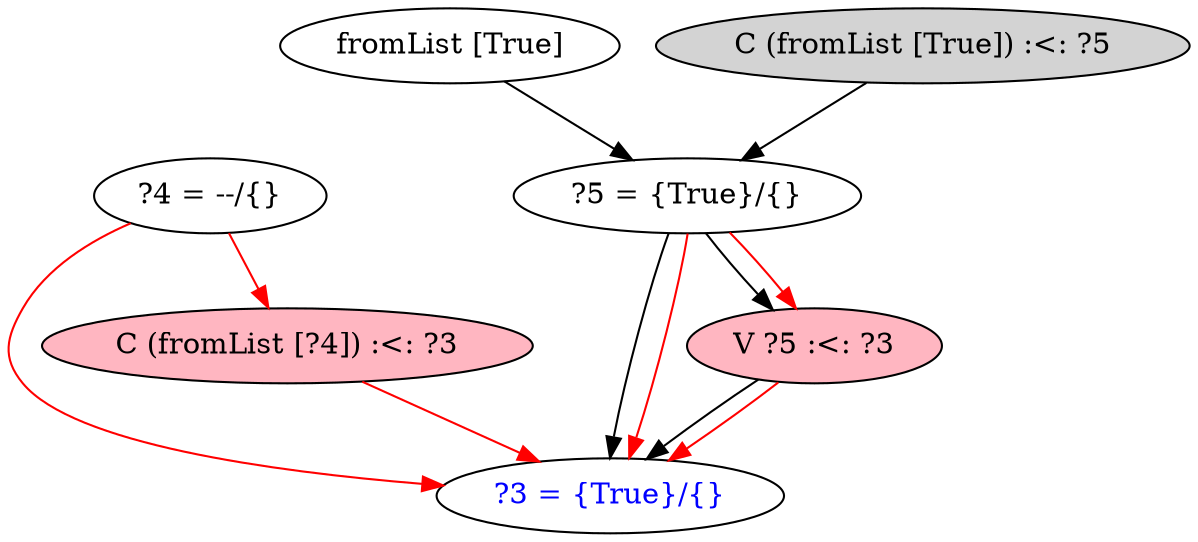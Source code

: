 digraph C {
 "?3 = {True}/{}" [fontcolor=blue];
 "?4 = --/{}" [fontcolor=black];
 "?5 = {True}/{}" [fontcolor=black];
 "?5 = {True}/{}" -> "?3 = {True}/{}";
 "fromList [True]" -> "?5 = {True}/{}";
 "?5 = {True}/{}" -> "?3 = {True}/{}" [color=red];
 "?4 = --/{}" -> "?3 = {True}/{}" [color=red];
 "V ?5 :<: ?3" [style=filled];
 "C (fromList [True]) :<: ?5" [style=filled];
 "V ?5 :<: ?3" [style=filled,fillcolor=lightpink];
 "C (fromList [?4]) :<: ?3" [style=filled,fillcolor=lightpink];
 "?5 = {True}/{}" -> "V ?5 :<: ?3";
 "?5 = {True}/{}" -> "V ?5 :<: ?3"[color=red];
 "?4 = --/{}" -> "C (fromList [?4]) :<: ?3"[color=red];
 "V ?5 :<: ?3" -> "?3 = {True}/{}";
 "C (fromList [True]) :<: ?5" -> "?5 = {True}/{}";
 "V ?5 :<: ?3" -> "?3 = {True}/{}"[color=red];
 "C (fromList [?4]) :<: ?3" -> "?3 = {True}/{}"[color=red];
}